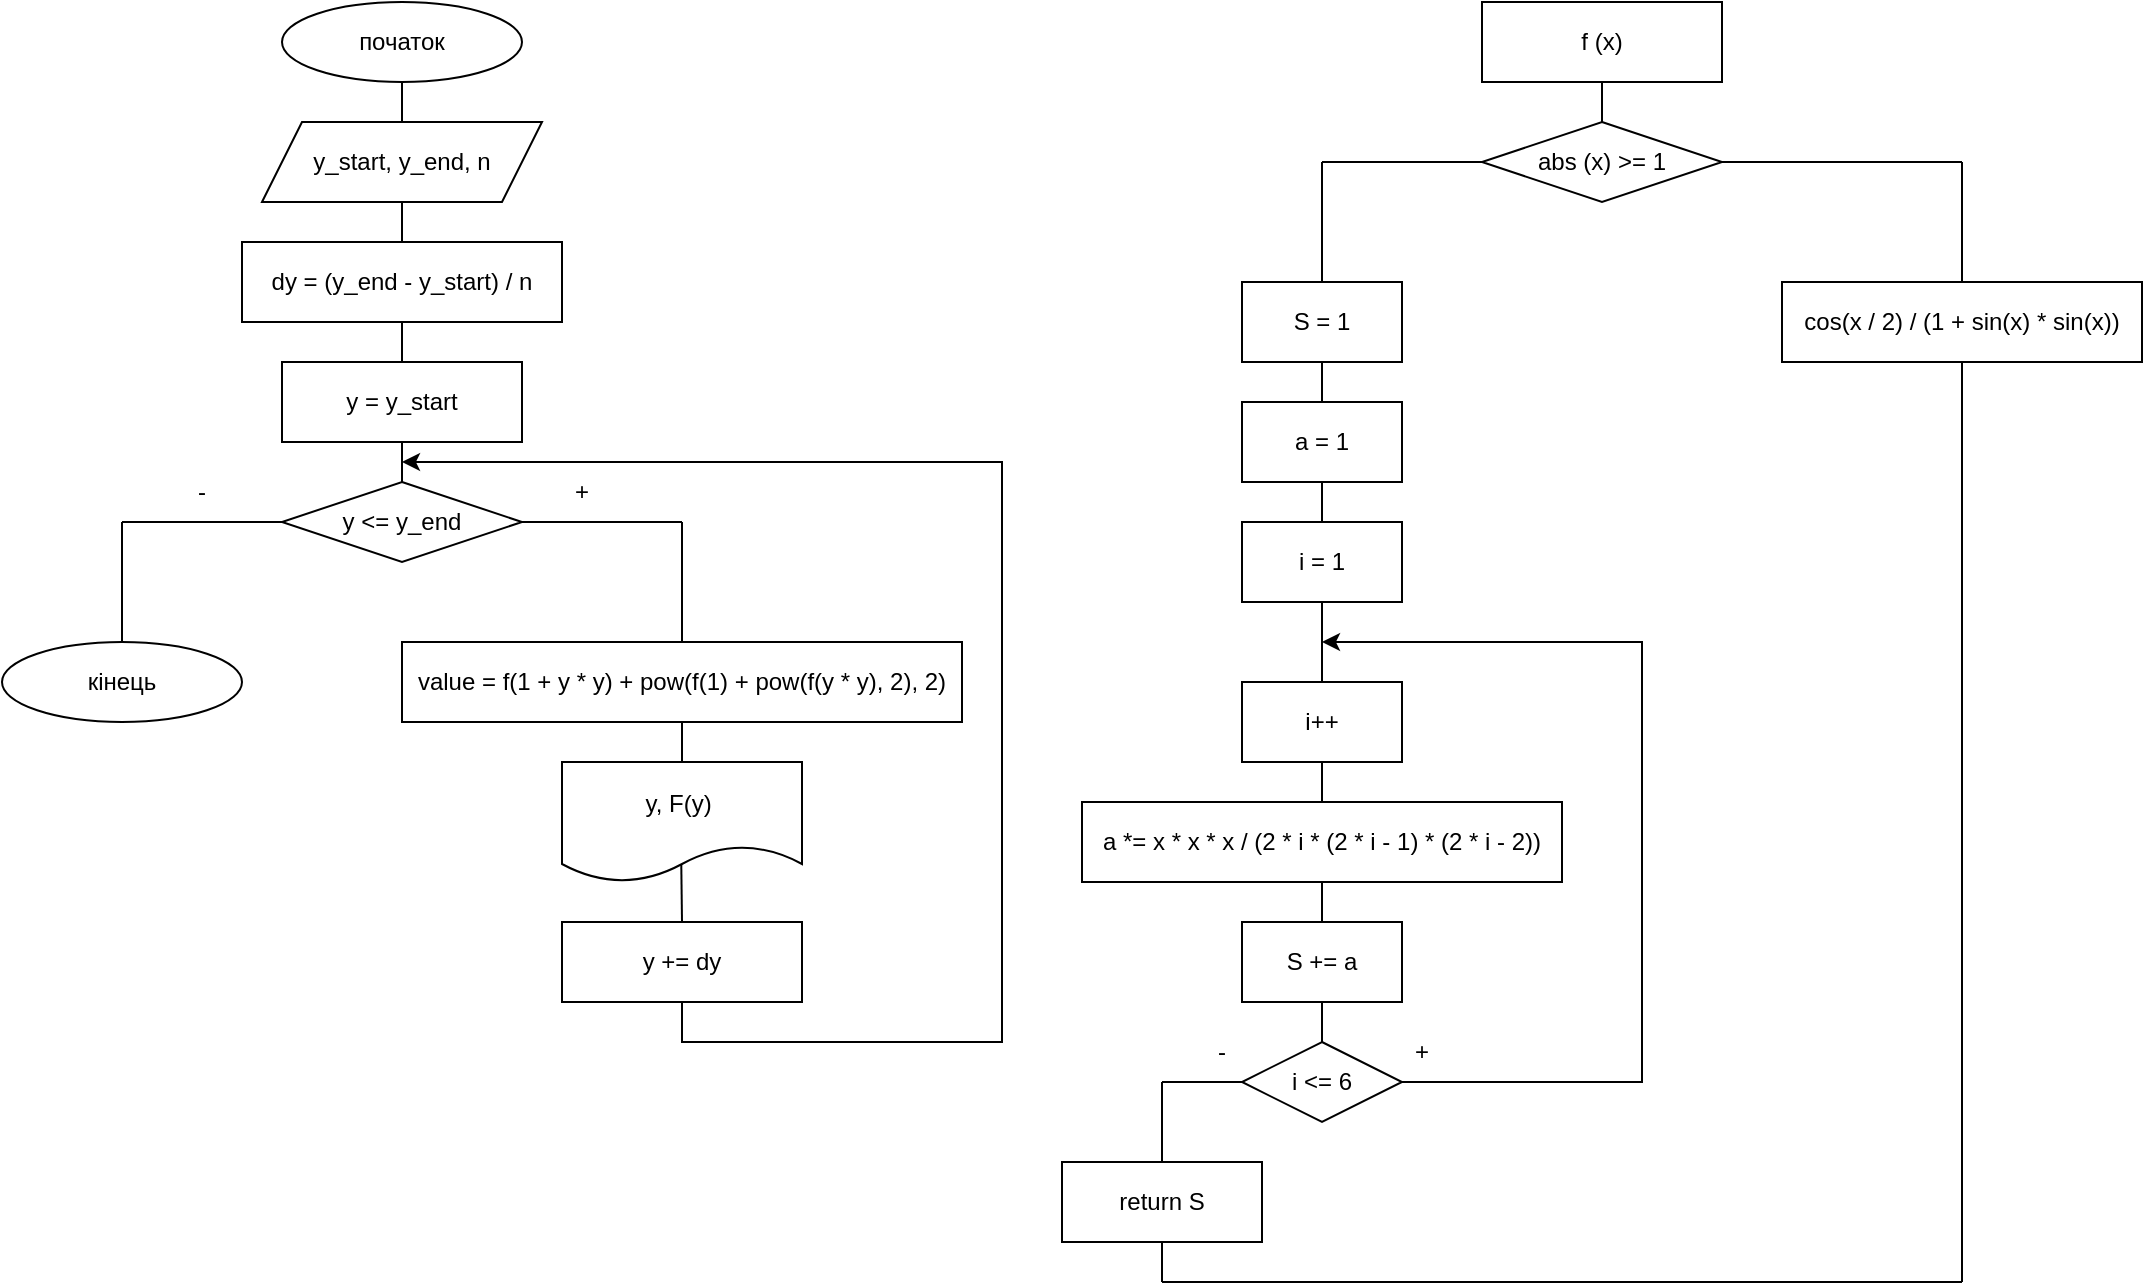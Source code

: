 <mxfile version="28.2.7">
  <diagram name="Page-1" id="ckQiQNNc9jaYgrNn6fNt">
    <mxGraphModel dx="1601" dy="669" grid="1" gridSize="10" guides="1" tooltips="1" connect="1" arrows="1" fold="1" page="1" pageScale="1" pageWidth="1169" pageHeight="827" math="0" shadow="0">
      <root>
        <mxCell id="0" />
        <mxCell id="1" parent="0" />
        <mxCell id="ZJqTBY_RiLB9mQJLi2ff-1" value="початок" style="ellipse;whiteSpace=wrap;html=1;" vertex="1" parent="1">
          <mxGeometry x="200" y="40" width="120" height="40" as="geometry" />
        </mxCell>
        <mxCell id="ZJqTBY_RiLB9mQJLi2ff-2" value="&lt;div&gt;y_start, y_end, n&lt;/div&gt;" style="shape=parallelogram;perimeter=parallelogramPerimeter;whiteSpace=wrap;html=1;fixedSize=1;" vertex="1" parent="1">
          <mxGeometry x="190" y="100" width="140" height="40" as="geometry" />
        </mxCell>
        <mxCell id="ZJqTBY_RiLB9mQJLi2ff-3" value="dy = (y_end - y_start) / n" style="rounded=0;whiteSpace=wrap;html=1;" vertex="1" parent="1">
          <mxGeometry x="180" y="160" width="160" height="40" as="geometry" />
        </mxCell>
        <mxCell id="ZJqTBY_RiLB9mQJLi2ff-4" value="y = y_start" style="rounded=0;whiteSpace=wrap;html=1;" vertex="1" parent="1">
          <mxGeometry x="200" y="220" width="120" height="40" as="geometry" />
        </mxCell>
        <mxCell id="ZJqTBY_RiLB9mQJLi2ff-5" value="y &amp;lt;= y_end" style="rhombus;whiteSpace=wrap;html=1;" vertex="1" parent="1">
          <mxGeometry x="200" y="280" width="120" height="40" as="geometry" />
        </mxCell>
        <mxCell id="ZJqTBY_RiLB9mQJLi2ff-6" value="" style="endArrow=none;html=1;rounded=0;entryX=0;entryY=0.5;entryDx=0;entryDy=0;" edge="1" parent="1" target="ZJqTBY_RiLB9mQJLi2ff-5">
          <mxGeometry width="50" height="50" relative="1" as="geometry">
            <mxPoint x="120" y="300" as="sourcePoint" />
            <mxPoint x="270" y="280" as="targetPoint" />
          </mxGeometry>
        </mxCell>
        <mxCell id="ZJqTBY_RiLB9mQJLi2ff-7" value="" style="endArrow=none;html=1;rounded=0;" edge="1" parent="1">
          <mxGeometry width="50" height="50" relative="1" as="geometry">
            <mxPoint x="120" y="300" as="sourcePoint" />
            <mxPoint x="120" y="360" as="targetPoint" />
          </mxGeometry>
        </mxCell>
        <mxCell id="ZJqTBY_RiLB9mQJLi2ff-8" value="кінець" style="ellipse;whiteSpace=wrap;html=1;" vertex="1" parent="1">
          <mxGeometry x="60" y="360" width="120" height="40" as="geometry" />
        </mxCell>
        <mxCell id="ZJqTBY_RiLB9mQJLi2ff-9" value="" style="endArrow=none;html=1;rounded=0;exitX=1;exitY=0.5;exitDx=0;exitDy=0;" edge="1" parent="1" source="ZJqTBY_RiLB9mQJLi2ff-5">
          <mxGeometry width="50" height="50" relative="1" as="geometry">
            <mxPoint x="220" y="380" as="sourcePoint" />
            <mxPoint x="400" y="300" as="targetPoint" />
          </mxGeometry>
        </mxCell>
        <mxCell id="ZJqTBY_RiLB9mQJLi2ff-10" value="" style="endArrow=none;html=1;rounded=0;" edge="1" parent="1">
          <mxGeometry width="50" height="50" relative="1" as="geometry">
            <mxPoint x="400" y="360" as="sourcePoint" />
            <mxPoint x="400" y="300" as="targetPoint" />
          </mxGeometry>
        </mxCell>
        <mxCell id="ZJqTBY_RiLB9mQJLi2ff-11" value="" style="endArrow=none;html=1;rounded=0;entryX=0.5;entryY=1;entryDx=0;entryDy=0;exitX=0.5;exitY=0;exitDx=0;exitDy=0;" edge="1" parent="1" source="ZJqTBY_RiLB9mQJLi2ff-5" target="ZJqTBY_RiLB9mQJLi2ff-4">
          <mxGeometry width="50" height="50" relative="1" as="geometry">
            <mxPoint x="220" y="310" as="sourcePoint" />
            <mxPoint x="270" y="260" as="targetPoint" />
          </mxGeometry>
        </mxCell>
        <mxCell id="ZJqTBY_RiLB9mQJLi2ff-12" value="" style="endArrow=none;html=1;rounded=0;entryX=0.5;entryY=1;entryDx=0;entryDy=0;exitX=0.5;exitY=0;exitDx=0;exitDy=0;" edge="1" parent="1" source="ZJqTBY_RiLB9mQJLi2ff-4" target="ZJqTBY_RiLB9mQJLi2ff-3">
          <mxGeometry width="50" height="50" relative="1" as="geometry">
            <mxPoint x="220" y="310" as="sourcePoint" />
            <mxPoint x="270" y="260" as="targetPoint" />
          </mxGeometry>
        </mxCell>
        <mxCell id="ZJqTBY_RiLB9mQJLi2ff-13" value="" style="endArrow=none;html=1;rounded=0;entryX=0.5;entryY=1;entryDx=0;entryDy=0;exitX=0.5;exitY=0;exitDx=0;exitDy=0;" edge="1" parent="1" source="ZJqTBY_RiLB9mQJLi2ff-3" target="ZJqTBY_RiLB9mQJLi2ff-2">
          <mxGeometry width="50" height="50" relative="1" as="geometry">
            <mxPoint x="220" y="310" as="sourcePoint" />
            <mxPoint x="270" y="260" as="targetPoint" />
          </mxGeometry>
        </mxCell>
        <mxCell id="ZJqTBY_RiLB9mQJLi2ff-14" value="" style="endArrow=none;html=1;rounded=0;entryX=0.5;entryY=1;entryDx=0;entryDy=0;exitX=0.5;exitY=0;exitDx=0;exitDy=0;" edge="1" parent="1" source="ZJqTBY_RiLB9mQJLi2ff-2" target="ZJqTBY_RiLB9mQJLi2ff-1">
          <mxGeometry width="50" height="50" relative="1" as="geometry">
            <mxPoint x="220" y="310" as="sourcePoint" />
            <mxPoint x="270" y="260" as="targetPoint" />
          </mxGeometry>
        </mxCell>
        <mxCell id="ZJqTBY_RiLB9mQJLi2ff-15" value="value = f(1 + y * y) + pow(f(1) + pow(f(y * y), 2), 2)" style="rounded=0;whiteSpace=wrap;html=1;" vertex="1" parent="1">
          <mxGeometry x="260" y="360" width="280" height="40" as="geometry" />
        </mxCell>
        <mxCell id="ZJqTBY_RiLB9mQJLi2ff-16" value="y, F(y)&amp;nbsp;" style="shape=document;whiteSpace=wrap;html=1;boundedLbl=1;" vertex="1" parent="1">
          <mxGeometry x="340" y="420" width="120" height="60" as="geometry" />
        </mxCell>
        <mxCell id="ZJqTBY_RiLB9mQJLi2ff-21" style="edgeStyle=orthogonalEdgeStyle;rounded=0;orthogonalLoop=1;jettySize=auto;html=1;" edge="1" parent="1" source="ZJqTBY_RiLB9mQJLi2ff-17">
          <mxGeometry relative="1" as="geometry">
            <mxPoint x="260" y="270" as="targetPoint" />
            <Array as="points">
              <mxPoint x="400" y="560" />
              <mxPoint x="560" y="560" />
              <mxPoint x="560" y="270" />
            </Array>
          </mxGeometry>
        </mxCell>
        <mxCell id="ZJqTBY_RiLB9mQJLi2ff-17" value="y += dy" style="rounded=0;whiteSpace=wrap;html=1;" vertex="1" parent="1">
          <mxGeometry x="340" y="500" width="120" height="40" as="geometry" />
        </mxCell>
        <mxCell id="ZJqTBY_RiLB9mQJLi2ff-18" value="" style="endArrow=none;html=1;rounded=0;entryX=0.5;entryY=1;entryDx=0;entryDy=0;exitX=0.5;exitY=0;exitDx=0;exitDy=0;" edge="1" parent="1" source="ZJqTBY_RiLB9mQJLi2ff-16" target="ZJqTBY_RiLB9mQJLi2ff-15">
          <mxGeometry width="50" height="50" relative="1" as="geometry">
            <mxPoint x="290" y="450" as="sourcePoint" />
            <mxPoint x="340" y="400" as="targetPoint" />
          </mxGeometry>
        </mxCell>
        <mxCell id="ZJqTBY_RiLB9mQJLi2ff-19" value="" style="endArrow=none;html=1;rounded=0;entryX=0.497;entryY=0.853;entryDx=0;entryDy=0;entryPerimeter=0;exitX=0.5;exitY=0;exitDx=0;exitDy=0;" edge="1" parent="1" source="ZJqTBY_RiLB9mQJLi2ff-17" target="ZJqTBY_RiLB9mQJLi2ff-16">
          <mxGeometry width="50" height="50" relative="1" as="geometry">
            <mxPoint x="350" y="480" as="sourcePoint" />
            <mxPoint x="400" y="430" as="targetPoint" />
          </mxGeometry>
        </mxCell>
        <mxCell id="ZJqTBY_RiLB9mQJLi2ff-22" value="+" style="text;html=1;whiteSpace=wrap;strokeColor=none;fillColor=none;align=center;verticalAlign=middle;rounded=0;" vertex="1" parent="1">
          <mxGeometry x="320" y="270" width="60" height="30" as="geometry" />
        </mxCell>
        <mxCell id="ZJqTBY_RiLB9mQJLi2ff-23" value="-" style="text;html=1;whiteSpace=wrap;strokeColor=none;fillColor=none;align=center;verticalAlign=middle;rounded=0;" vertex="1" parent="1">
          <mxGeometry x="130" y="270" width="60" height="30" as="geometry" />
        </mxCell>
        <mxCell id="ZJqTBY_RiLB9mQJLi2ff-24" value="f (x)" style="rounded=0;whiteSpace=wrap;html=1;" vertex="1" parent="1">
          <mxGeometry x="800" y="40" width="120" height="40" as="geometry" />
        </mxCell>
        <mxCell id="ZJqTBY_RiLB9mQJLi2ff-25" value="" style="endArrow=none;html=1;rounded=0;entryX=0.5;entryY=1;entryDx=0;entryDy=0;" edge="1" parent="1" target="ZJqTBY_RiLB9mQJLi2ff-24">
          <mxGeometry width="50" height="50" relative="1" as="geometry">
            <mxPoint x="860" y="100" as="sourcePoint" />
            <mxPoint x="1000" y="240" as="targetPoint" />
          </mxGeometry>
        </mxCell>
        <mxCell id="ZJqTBY_RiLB9mQJLi2ff-26" value="abs (x) &amp;gt;= 1" style="rhombus;whiteSpace=wrap;html=1;" vertex="1" parent="1">
          <mxGeometry x="800" y="100" width="120" height="40" as="geometry" />
        </mxCell>
        <mxCell id="ZJqTBY_RiLB9mQJLi2ff-27" value="" style="endArrow=none;html=1;rounded=0;exitX=1;exitY=0.5;exitDx=0;exitDy=0;" edge="1" parent="1" source="ZJqTBY_RiLB9mQJLi2ff-26">
          <mxGeometry width="50" height="50" relative="1" as="geometry">
            <mxPoint x="950" y="290" as="sourcePoint" />
            <mxPoint x="1040" y="120" as="targetPoint" />
          </mxGeometry>
        </mxCell>
        <mxCell id="ZJqTBY_RiLB9mQJLi2ff-28" value="" style="endArrow=none;html=1;rounded=0;" edge="1" parent="1">
          <mxGeometry width="50" height="50" relative="1" as="geometry">
            <mxPoint x="1040" y="180" as="sourcePoint" />
            <mxPoint x="1040" y="120" as="targetPoint" />
          </mxGeometry>
        </mxCell>
        <mxCell id="ZJqTBY_RiLB9mQJLi2ff-29" value="cos(x / 2) / (1 + sin(x) * sin(x))" style="rounded=0;whiteSpace=wrap;html=1;" vertex="1" parent="1">
          <mxGeometry x="950" y="180" width="180" height="40" as="geometry" />
        </mxCell>
        <mxCell id="ZJqTBY_RiLB9mQJLi2ff-30" value="" style="endArrow=none;html=1;rounded=0;entryX=0;entryY=0.5;entryDx=0;entryDy=0;" edge="1" parent="1" target="ZJqTBY_RiLB9mQJLi2ff-26">
          <mxGeometry width="50" height="50" relative="1" as="geometry">
            <mxPoint x="720" y="120" as="sourcePoint" />
            <mxPoint x="870" y="260" as="targetPoint" />
          </mxGeometry>
        </mxCell>
        <mxCell id="ZJqTBY_RiLB9mQJLi2ff-31" value="" style="endArrow=none;html=1;rounded=0;" edge="1" parent="1">
          <mxGeometry width="50" height="50" relative="1" as="geometry">
            <mxPoint x="720" y="180" as="sourcePoint" />
            <mxPoint x="720" y="120" as="targetPoint" />
          </mxGeometry>
        </mxCell>
        <mxCell id="ZJqTBY_RiLB9mQJLi2ff-32" value="S = 1" style="rounded=0;whiteSpace=wrap;html=1;" vertex="1" parent="1">
          <mxGeometry x="680" y="180" width="80" height="40" as="geometry" />
        </mxCell>
        <mxCell id="ZJqTBY_RiLB9mQJLi2ff-33" value="a = 1" style="rounded=0;whiteSpace=wrap;html=1;" vertex="1" parent="1">
          <mxGeometry x="680" y="240" width="80" height="40" as="geometry" />
        </mxCell>
        <mxCell id="ZJqTBY_RiLB9mQJLi2ff-34" value="i = 1" style="rounded=0;whiteSpace=wrap;html=1;" vertex="1" parent="1">
          <mxGeometry x="680" y="300" width="80" height="40" as="geometry" />
        </mxCell>
        <mxCell id="ZJqTBY_RiLB9mQJLi2ff-35" value="" style="endArrow=none;html=1;rounded=0;entryX=0.5;entryY=1;entryDx=0;entryDy=0;exitX=0.5;exitY=0;exitDx=0;exitDy=0;" edge="1" parent="1" source="ZJqTBY_RiLB9mQJLi2ff-33" target="ZJqTBY_RiLB9mQJLi2ff-32">
          <mxGeometry width="50" height="50" relative="1" as="geometry">
            <mxPoint x="820" y="310" as="sourcePoint" />
            <mxPoint x="870" y="260" as="targetPoint" />
          </mxGeometry>
        </mxCell>
        <mxCell id="ZJqTBY_RiLB9mQJLi2ff-36" value="" style="endArrow=none;html=1;rounded=0;entryX=0.5;entryY=1;entryDx=0;entryDy=0;exitX=0.5;exitY=0;exitDx=0;exitDy=0;" edge="1" parent="1" source="ZJqTBY_RiLB9mQJLi2ff-34" target="ZJqTBY_RiLB9mQJLi2ff-33">
          <mxGeometry width="50" height="50" relative="1" as="geometry">
            <mxPoint x="820" y="310" as="sourcePoint" />
            <mxPoint x="870" y="260" as="targetPoint" />
          </mxGeometry>
        </mxCell>
        <mxCell id="ZJqTBY_RiLB9mQJLi2ff-37" value="" style="endArrow=none;html=1;rounded=0;exitX=0.5;exitY=1;exitDx=0;exitDy=0;" edge="1" parent="1" source="ZJqTBY_RiLB9mQJLi2ff-34">
          <mxGeometry width="50" height="50" relative="1" as="geometry">
            <mxPoint x="820" y="310" as="sourcePoint" />
            <mxPoint x="720" y="380" as="targetPoint" />
          </mxGeometry>
        </mxCell>
        <mxCell id="ZJqTBY_RiLB9mQJLi2ff-38" value="i++" style="rounded=0;whiteSpace=wrap;html=1;" vertex="1" parent="1">
          <mxGeometry x="680" y="380" width="80" height="40" as="geometry" />
        </mxCell>
        <mxCell id="ZJqTBY_RiLB9mQJLi2ff-39" value="a *= x * x * x / (2 * i * (2 * i - 1) * (2 * i - 2))" style="rounded=0;whiteSpace=wrap;html=1;" vertex="1" parent="1">
          <mxGeometry x="600" y="440" width="240" height="40" as="geometry" />
        </mxCell>
        <mxCell id="ZJqTBY_RiLB9mQJLi2ff-40" value="" style="endArrow=none;html=1;rounded=0;exitX=0.5;exitY=1;exitDx=0;exitDy=0;entryX=0.5;entryY=0;entryDx=0;entryDy=0;" edge="1" parent="1" source="ZJqTBY_RiLB9mQJLi2ff-38" target="ZJqTBY_RiLB9mQJLi2ff-39">
          <mxGeometry width="50" height="50" relative="1" as="geometry">
            <mxPoint x="710" y="410" as="sourcePoint" />
            <mxPoint x="760" y="360" as="targetPoint" />
          </mxGeometry>
        </mxCell>
        <mxCell id="ZJqTBY_RiLB9mQJLi2ff-41" value="" style="endArrow=none;html=1;rounded=0;exitX=0.5;exitY=1;exitDx=0;exitDy=0;" edge="1" parent="1" source="ZJqTBY_RiLB9mQJLi2ff-39">
          <mxGeometry width="50" height="50" relative="1" as="geometry">
            <mxPoint x="710" y="430" as="sourcePoint" />
            <mxPoint x="720" y="500" as="targetPoint" />
          </mxGeometry>
        </mxCell>
        <mxCell id="ZJqTBY_RiLB9mQJLi2ff-42" value="S += a" style="rounded=0;whiteSpace=wrap;html=1;" vertex="1" parent="1">
          <mxGeometry x="680" y="500" width="80" height="40" as="geometry" />
        </mxCell>
        <mxCell id="ZJqTBY_RiLB9mQJLi2ff-43" value="" style="endArrow=none;html=1;rounded=0;exitX=0.5;exitY=1;exitDx=0;exitDy=0;" edge="1" parent="1" source="ZJqTBY_RiLB9mQJLi2ff-42">
          <mxGeometry width="50" height="50" relative="1" as="geometry">
            <mxPoint x="710" y="530" as="sourcePoint" />
            <mxPoint x="720" y="560" as="targetPoint" />
          </mxGeometry>
        </mxCell>
        <mxCell id="ZJqTBY_RiLB9mQJLi2ff-48" style="edgeStyle=orthogonalEdgeStyle;rounded=0;orthogonalLoop=1;jettySize=auto;html=1;" edge="1" parent="1" source="ZJqTBY_RiLB9mQJLi2ff-44">
          <mxGeometry relative="1" as="geometry">
            <mxPoint x="720" y="360" as="targetPoint" />
            <Array as="points">
              <mxPoint x="880" y="580" />
            </Array>
          </mxGeometry>
        </mxCell>
        <mxCell id="ZJqTBY_RiLB9mQJLi2ff-44" value="i &amp;lt;= 6" style="rhombus;whiteSpace=wrap;html=1;" vertex="1" parent="1">
          <mxGeometry x="680" y="560" width="80" height="40" as="geometry" />
        </mxCell>
        <mxCell id="ZJqTBY_RiLB9mQJLi2ff-45" value="" style="endArrow=none;html=1;rounded=0;exitX=0;exitY=0.5;exitDx=0;exitDy=0;" edge="1" parent="1" source="ZJqTBY_RiLB9mQJLi2ff-44">
          <mxGeometry width="50" height="50" relative="1" as="geometry">
            <mxPoint x="710" y="590" as="sourcePoint" />
            <mxPoint x="640" y="580" as="targetPoint" />
          </mxGeometry>
        </mxCell>
        <mxCell id="ZJqTBY_RiLB9mQJLi2ff-46" value="" style="endArrow=none;html=1;rounded=0;" edge="1" parent="1">
          <mxGeometry width="50" height="50" relative="1" as="geometry">
            <mxPoint x="640" y="580" as="sourcePoint" />
            <mxPoint x="640" y="620" as="targetPoint" />
          </mxGeometry>
        </mxCell>
        <mxCell id="ZJqTBY_RiLB9mQJLi2ff-47" value="return S" style="rounded=0;whiteSpace=wrap;html=1;" vertex="1" parent="1">
          <mxGeometry x="590" y="620" width="100" height="40" as="geometry" />
        </mxCell>
        <mxCell id="ZJqTBY_RiLB9mQJLi2ff-49" value="" style="endArrow=none;html=1;rounded=0;exitX=0.5;exitY=1;exitDx=0;exitDy=0;" edge="1" parent="1" source="ZJqTBY_RiLB9mQJLi2ff-47">
          <mxGeometry width="50" height="50" relative="1" as="geometry">
            <mxPoint x="760" y="510" as="sourcePoint" />
            <mxPoint x="640" y="680" as="targetPoint" />
          </mxGeometry>
        </mxCell>
        <mxCell id="ZJqTBY_RiLB9mQJLi2ff-50" value="" style="endArrow=none;html=1;rounded=0;" edge="1" parent="1">
          <mxGeometry width="50" height="50" relative="1" as="geometry">
            <mxPoint x="640" y="680" as="sourcePoint" />
            <mxPoint x="1040" y="680" as="targetPoint" />
          </mxGeometry>
        </mxCell>
        <mxCell id="ZJqTBY_RiLB9mQJLi2ff-51" value="" style="endArrow=none;html=1;rounded=0;entryX=0.5;entryY=1;entryDx=0;entryDy=0;" edge="1" parent="1" target="ZJqTBY_RiLB9mQJLi2ff-29">
          <mxGeometry width="50" height="50" relative="1" as="geometry">
            <mxPoint x="1040" y="680" as="sourcePoint" />
            <mxPoint x="1000" y="480" as="targetPoint" />
          </mxGeometry>
        </mxCell>
        <mxCell id="ZJqTBY_RiLB9mQJLi2ff-52" value="+" style="text;html=1;whiteSpace=wrap;strokeColor=none;fillColor=none;align=center;verticalAlign=middle;rounded=0;" vertex="1" parent="1">
          <mxGeometry x="740" y="550" width="60" height="30" as="geometry" />
        </mxCell>
        <mxCell id="ZJqTBY_RiLB9mQJLi2ff-53" value="-" style="text;html=1;whiteSpace=wrap;strokeColor=none;fillColor=none;align=center;verticalAlign=middle;rounded=0;" vertex="1" parent="1">
          <mxGeometry x="640" y="550" width="60" height="30" as="geometry" />
        </mxCell>
      </root>
    </mxGraphModel>
  </diagram>
</mxfile>
